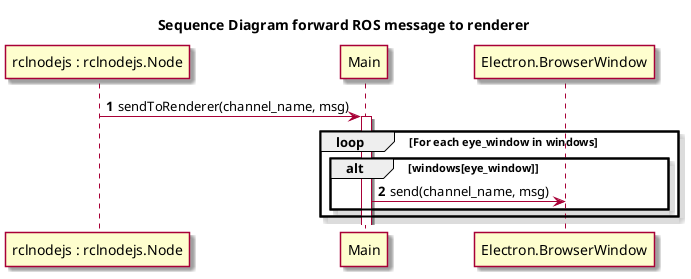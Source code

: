 @startuml Sequence_Diagram_ROS_msg_naar_renderer

title Sequence Diagram forward ROS message to renderer

skin rose

autonumber

participant "rclnodejs : rclnodejs.Node" as ROS2
participant "Main" as Main
participant "Electron.BrowserWindow" as ElectronWindow

ROS2 -> Main: sendToRenderer(channel_name, msg)
activate Main
loop For each eye_window in windows
    alt windows[eye_window]
        Main -> ElectronWindow: send(channel_name, msg)
    end
end


@enduml